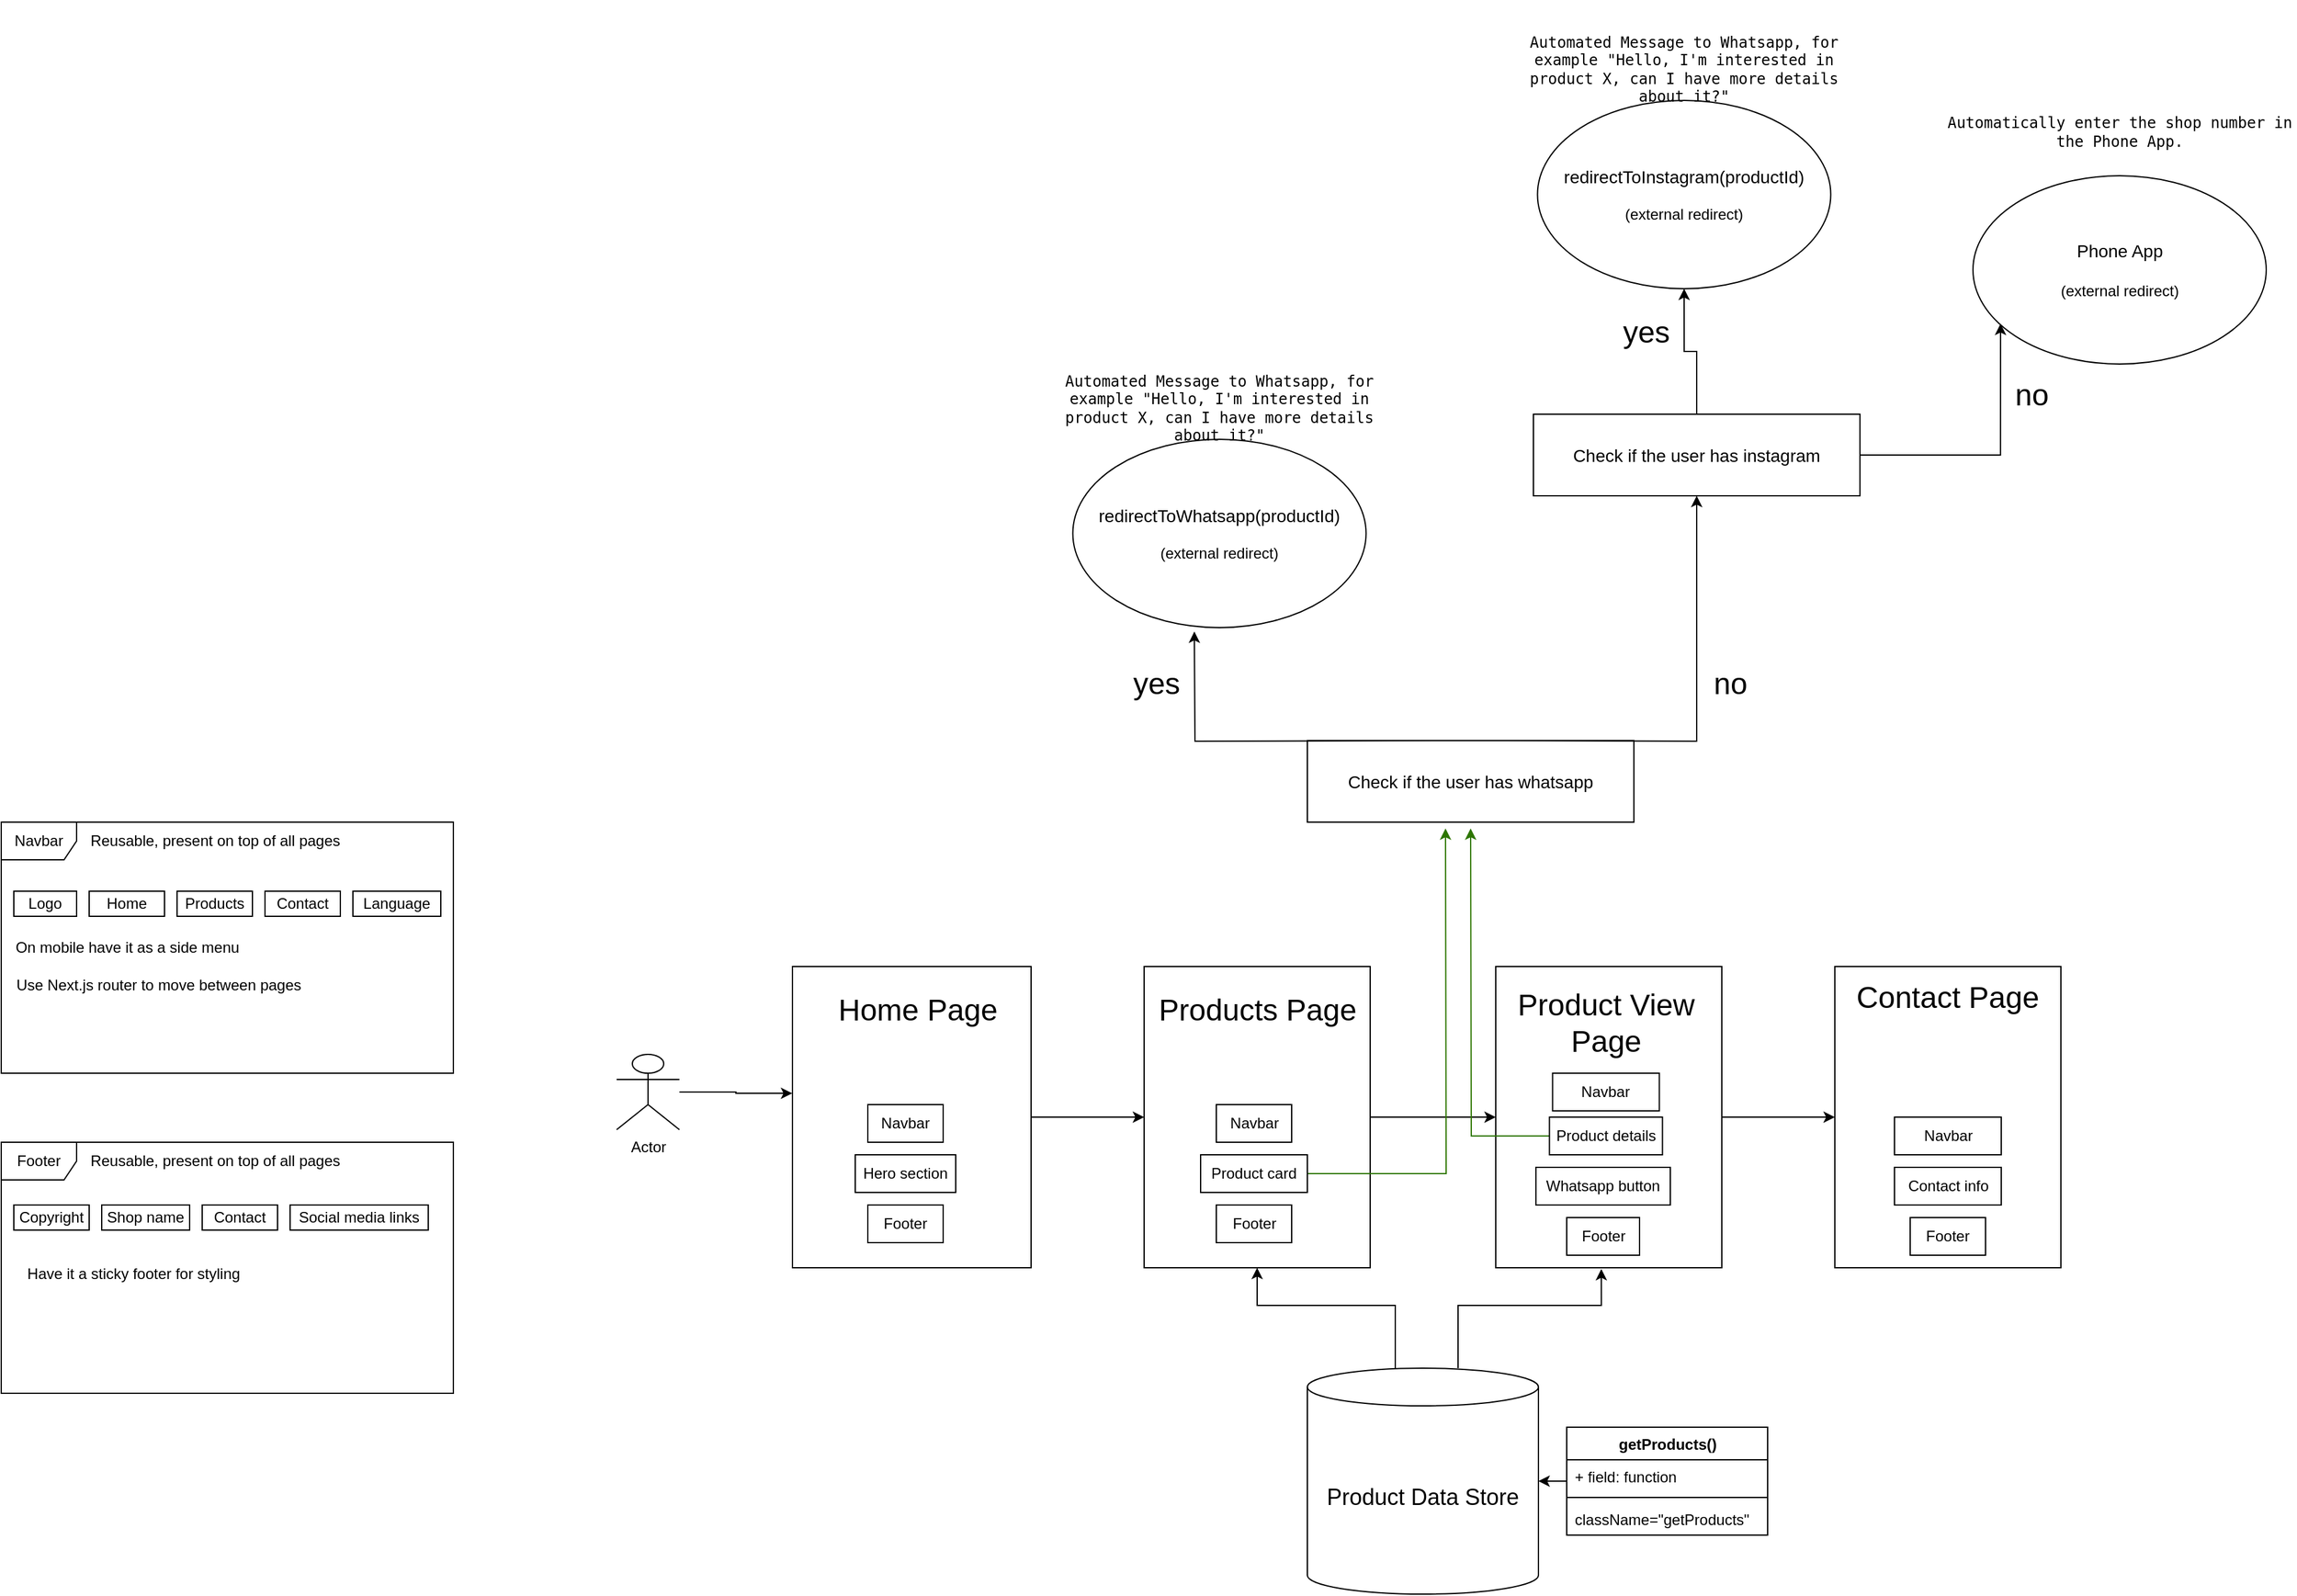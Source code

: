 <mxfile version="28.0.7">
  <diagram name="Page-1" id="9kzo6my4bus9VI9KcD05">
    <mxGraphModel dx="3143" dy="2498" grid="1" gridSize="10" guides="1" tooltips="1" connect="1" arrows="1" fold="1" page="1" pageScale="1" pageWidth="827" pageHeight="1169" math="0" shadow="0">
      <root>
        <mxCell id="0" />
        <mxCell id="1" parent="0" />
        <mxCell id="nzjaEye5hJgHRM250ZiV-31" style="edgeStyle=orthogonalEdgeStyle;rounded=0;orthogonalLoop=1;jettySize=auto;html=1;" parent="1" source="nzjaEye5hJgHRM250ZiV-25" target="nzjaEye5hJgHRM250ZiV-29" edge="1">
          <mxGeometry relative="1" as="geometry">
            <Array as="points">
              <mxPoint x="410" y="260" />
              <mxPoint x="410" y="260" />
            </Array>
          </mxGeometry>
        </mxCell>
        <mxCell id="nzjaEye5hJgHRM250ZiV-25" value="" style="rounded=0;whiteSpace=wrap;html=1;" parent="1" vertex="1">
          <mxGeometry x="150" y="140" width="180" height="240" as="geometry" />
        </mxCell>
        <mxCell id="nzjaEye5hJgHRM250ZiV-30" style="edgeStyle=orthogonalEdgeStyle;rounded=0;orthogonalLoop=1;jettySize=auto;html=1;" parent="1" source="nzjaEye5hJgHRM250ZiV-26" target="nzjaEye5hJgHRM250ZiV-25" edge="1">
          <mxGeometry relative="1" as="geometry" />
        </mxCell>
        <mxCell id="nzjaEye5hJgHRM250ZiV-26" value="" style="rounded=0;whiteSpace=wrap;html=1;" parent="1" vertex="1">
          <mxGeometry x="-130" y="140" width="190" height="240" as="geometry" />
        </mxCell>
        <mxCell id="nzjaEye5hJgHRM250ZiV-28" value="" style="rounded=0;whiteSpace=wrap;html=1;" parent="1" vertex="1">
          <mxGeometry x="700" y="140" width="180" height="240" as="geometry" />
        </mxCell>
        <mxCell id="nzjaEye5hJgHRM250ZiV-32" style="edgeStyle=orthogonalEdgeStyle;rounded=0;orthogonalLoop=1;jettySize=auto;html=1;" parent="1" source="nzjaEye5hJgHRM250ZiV-29" target="nzjaEye5hJgHRM250ZiV-28" edge="1">
          <mxGeometry relative="1" as="geometry" />
        </mxCell>
        <mxCell id="nzjaEye5hJgHRM250ZiV-29" value="" style="rounded=0;whiteSpace=wrap;html=1;" parent="1" vertex="1">
          <mxGeometry x="430" y="140" width="180" height="240" as="geometry" />
        </mxCell>
        <mxCell id="nzjaEye5hJgHRM250ZiV-33" value="Hero section" style="rounded=0;whiteSpace=wrap;html=1;" parent="1" vertex="1">
          <mxGeometry x="-80" y="290" width="80" height="30" as="geometry" />
        </mxCell>
        <mxCell id="nzjaEye5hJgHRM250ZiV-34" value="Footer" style="rounded=0;whiteSpace=wrap;html=1;" parent="1" vertex="1">
          <mxGeometry x="-70" y="330" width="60" height="30" as="geometry" />
        </mxCell>
        <mxCell id="nzjaEye5hJgHRM250ZiV-35" value="Navbar" style="rounded=0;whiteSpace=wrap;html=1;" parent="1" vertex="1">
          <mxGeometry x="-70" y="250" width="60" height="30" as="geometry" />
        </mxCell>
        <mxCell id="nzjaEye5hJgHRM250ZiV-42" value="Navbar" style="rounded=0;whiteSpace=wrap;html=1;" parent="1" vertex="1">
          <mxGeometry x="207.5" y="250" width="60" height="30" as="geometry" />
        </mxCell>
        <mxCell id="zXFSqj5UXg3bYRLn1vWI-6" style="edgeStyle=orthogonalEdgeStyle;rounded=0;orthogonalLoop=1;jettySize=auto;html=1;fillColor=#60a917;strokeColor=#2D7600;" edge="1" parent="1" source="nzjaEye5hJgHRM250ZiV-43">
          <mxGeometry relative="1" as="geometry">
            <mxPoint x="390" y="30" as="targetPoint" />
          </mxGeometry>
        </mxCell>
        <mxCell id="nzjaEye5hJgHRM250ZiV-43" value="Product card" style="rounded=0;whiteSpace=wrap;html=1;" parent="1" vertex="1">
          <mxGeometry x="195" y="290" width="85" height="30" as="geometry" />
        </mxCell>
        <mxCell id="nzjaEye5hJgHRM250ZiV-44" value="Footer" style="rounded=0;whiteSpace=wrap;html=1;" parent="1" vertex="1">
          <mxGeometry x="207.5" y="330" width="60" height="30" as="geometry" />
        </mxCell>
        <mxCell id="zXFSqj5UXg3bYRLn1vWI-5" style="edgeStyle=orthogonalEdgeStyle;rounded=0;orthogonalLoop=1;jettySize=auto;html=1;fillColor=#60a917;strokeColor=#2D7600;" edge="1" parent="1" source="nzjaEye5hJgHRM250ZiV-46">
          <mxGeometry relative="1" as="geometry">
            <mxPoint x="410" y="30" as="targetPoint" />
          </mxGeometry>
        </mxCell>
        <mxCell id="nzjaEye5hJgHRM250ZiV-46" value="Product details" style="rounded=0;whiteSpace=wrap;html=1;" parent="1" vertex="1">
          <mxGeometry x="472.75" y="260" width="90" height="30" as="geometry" />
        </mxCell>
        <mxCell id="nzjaEye5hJgHRM250ZiV-47" value="Whatsapp button" style="rounded=0;whiteSpace=wrap;html=1;" parent="1" vertex="1">
          <mxGeometry x="462" y="300" width="107" height="30" as="geometry" />
        </mxCell>
        <mxCell id="nzjaEye5hJgHRM250ZiV-48" value="Contact info" style="rounded=0;whiteSpace=wrap;html=1;" parent="1" vertex="1">
          <mxGeometry x="747.5" y="300" width="85" height="30" as="geometry" />
        </mxCell>
        <mxCell id="nzjaEye5hJgHRM250ZiV-49" value="Footer" style="rounded=0;whiteSpace=wrap;html=1;" parent="1" vertex="1">
          <mxGeometry x="760" y="340" width="60" height="30" as="geometry" />
        </mxCell>
        <mxCell id="nzjaEye5hJgHRM250ZiV-50" value="Footer" style="rounded=0;whiteSpace=wrap;html=1;" parent="1" vertex="1">
          <mxGeometry x="486.5" y="340" width="58" height="30" as="geometry" />
        </mxCell>
        <mxCell id="nzjaEye5hJgHRM250ZiV-51" value="Navbar" style="rounded=0;whiteSpace=wrap;html=1;" parent="1" vertex="1">
          <mxGeometry x="475.25" y="225" width="85" height="30" as="geometry" />
        </mxCell>
        <mxCell id="nzjaEye5hJgHRM250ZiV-53" value="Navbar" style="rounded=0;whiteSpace=wrap;html=1;" parent="1" vertex="1">
          <mxGeometry x="747.5" y="260" width="85" height="30" as="geometry" />
        </mxCell>
        <mxCell id="nzjaEye5hJgHRM250ZiV-60" value="&lt;span style=&quot;font-size: 18px;&quot;&gt;Product Data Store&lt;/span&gt;" style="shape=cylinder3;whiteSpace=wrap;html=1;boundedLbl=1;backgroundOutline=1;size=15;" parent="1" vertex="1">
          <mxGeometry x="280" y="460" width="184" height="180" as="geometry" />
        </mxCell>
        <mxCell id="nzjaEye5hJgHRM250ZiV-69" value="&lt;font style=&quot;font-size: 24px;&quot;&gt;Home Page&lt;/font&gt;" style="text;html=1;align=center;verticalAlign=middle;whiteSpace=wrap;rounded=0;" parent="1" vertex="1">
          <mxGeometry x="-100" y="160" width="140" height="30" as="geometry" />
        </mxCell>
        <mxCell id="nzjaEye5hJgHRM250ZiV-71" value="&lt;font style=&quot;font-size: 24px;&quot;&gt;Products Page&lt;/font&gt;" style="text;html=1;align=center;verticalAlign=middle;whiteSpace=wrap;rounded=0;" parent="1" vertex="1">
          <mxGeometry x="158.75" y="160" width="162.5" height="30" as="geometry" />
        </mxCell>
        <mxCell id="nzjaEye5hJgHRM250ZiV-75" value="&lt;font style=&quot;font-size: 24px;&quot;&gt;Contact Page&lt;/font&gt;" style="text;html=1;align=center;verticalAlign=middle;whiteSpace=wrap;rounded=0;" parent="1" vertex="1">
          <mxGeometry x="708.88" y="150" width="162.25" height="30" as="geometry" />
        </mxCell>
        <mxCell id="nzjaEye5hJgHRM250ZiV-77" style="edgeStyle=orthogonalEdgeStyle;rounded=0;orthogonalLoop=1;jettySize=auto;html=1;entryX=0.467;entryY=1.004;entryDx=0;entryDy=0;entryPerimeter=0;" parent="1" source="nzjaEye5hJgHRM250ZiV-60" target="nzjaEye5hJgHRM250ZiV-29" edge="1">
          <mxGeometry relative="1" as="geometry">
            <Array as="points">
              <mxPoint x="400" y="410" />
              <mxPoint x="514" y="410" />
            </Array>
          </mxGeometry>
        </mxCell>
        <mxCell id="nzjaEye5hJgHRM250ZiV-80" value="&lt;font style=&quot;color: light-dark(rgb(0, 0, 0), rgb(255, 255, 0)); font-size: 14px;&quot;&gt;redirectToWhatsapp(productId)&lt;/font&gt;&lt;div&gt;&lt;br&gt;&lt;/div&gt;&lt;div&gt;(external redirect)&lt;/div&gt;" style="ellipse;whiteSpace=wrap;html=1;" parent="1" vertex="1">
          <mxGeometry x="93.25" y="-280" width="233.5" height="150" as="geometry" />
        </mxCell>
        <UserObject label="&lt;br&gt;&lt;p data-end=&quot;2454&quot; data-start=&quot;2368&quot;&gt;&lt;font style=&quot;color: light-dark(rgb(0, 0, 0), rgb(102, 197, 255));&quot; face=&quot;monospace&quot;&gt;Automated Message to Whatsapp, for example &quot;Hello, I&#39;m interested in product X, can I have more details about it?&quot;&lt;/font&gt;&lt;/p&gt;&lt;div&gt;&lt;br&gt;&lt;/div&gt;" link="&#xa;&lt;p data-end=&quot;2454&quot; data-start=&quot;2368&quot;&gt;&lt;code data-end=&quot;2454&quot; data-start=&quot;2396&quot;&gt;https://wa.me/phone?text=Hi,+I+am+interested+in+ProductX&lt;/code&gt;&lt;/p&gt;&#xa;&#xa;&#xa;" id="nzjaEye5hJgHRM250ZiV-87">
          <mxCell style="text;html=1;align=center;verticalAlign=middle;whiteSpace=wrap;rounded=0;" parent="1" vertex="1">
            <mxGeometry x="70" y="-350" width="280" height="90" as="geometry" />
          </mxCell>
        </UserObject>
        <mxCell id="nzjaEye5hJgHRM250ZiV-92" value="Actor" style="shape=umlActor;verticalLabelPosition=bottom;verticalAlign=top;html=1;" parent="1" vertex="1">
          <mxGeometry x="-270" y="210" width="50" height="60" as="geometry" />
        </mxCell>
        <mxCell id="nzjaEye5hJgHRM250ZiV-96" style="edgeStyle=orthogonalEdgeStyle;rounded=0;orthogonalLoop=1;jettySize=auto;html=1;entryX=-0.001;entryY=0.421;entryDx=0;entryDy=0;entryPerimeter=0;" parent="1" source="nzjaEye5hJgHRM250ZiV-92" target="nzjaEye5hJgHRM250ZiV-26" edge="1">
          <mxGeometry relative="1" as="geometry" />
        </mxCell>
        <mxCell id="nzjaEye5hJgHRM250ZiV-99" value="&lt;font style=&quot;font-size: 24px;&quot;&gt;Product View Page&lt;/font&gt;" style="text;html=1;align=center;verticalAlign=middle;whiteSpace=wrap;rounded=0;" parent="1" vertex="1">
          <mxGeometry x="436" y="170" width="163.5" height="30" as="geometry" />
        </mxCell>
        <mxCell id="zXFSqj5UXg3bYRLn1vWI-2" value="" style="edgeStyle=orthogonalEdgeStyle;rounded=0;orthogonalLoop=1;jettySize=auto;html=1;" edge="1" parent="1" source="nzjaEye5hJgHRM250ZiV-115" target="nzjaEye5hJgHRM250ZiV-60">
          <mxGeometry relative="1" as="geometry" />
        </mxCell>
        <mxCell id="nzjaEye5hJgHRM250ZiV-115" value="&lt;font style=&quot;color: light-dark(rgb(0, 0, 0), rgb(255, 255, 51));&quot;&gt;getProducts()&lt;/font&gt;" style="swimlane;fontStyle=1;align=center;verticalAlign=top;childLayout=stackLayout;horizontal=1;startSize=26;horizontalStack=0;resizeParent=1;resizeParentMax=0;resizeLast=0;collapsible=1;marginBottom=0;whiteSpace=wrap;html=1;" parent="1" vertex="1">
          <mxGeometry x="486.5" y="507" width="160" height="86" as="geometry" />
        </mxCell>
        <mxCell id="nzjaEye5hJgHRM250ZiV-116" value="+ field: function&lt;div&gt;&lt;br&gt;&lt;/div&gt;" style="text;strokeColor=none;fillColor=none;align=left;verticalAlign=top;spacingLeft=4;spacingRight=4;overflow=hidden;rotatable=0;points=[[0,0.5],[1,0.5]];portConstraint=eastwest;whiteSpace=wrap;html=1;" parent="nzjaEye5hJgHRM250ZiV-115" vertex="1">
          <mxGeometry y="26" width="160" height="26" as="geometry" />
        </mxCell>
        <mxCell id="nzjaEye5hJgHRM250ZiV-117" value="" style="line;strokeWidth=1;fillColor=none;align=left;verticalAlign=middle;spacingTop=-1;spacingLeft=3;spacingRight=3;rotatable=0;labelPosition=right;points=[];portConstraint=eastwest;strokeColor=inherit;" parent="nzjaEye5hJgHRM250ZiV-115" vertex="1">
          <mxGeometry y="52" width="160" height="8" as="geometry" />
        </mxCell>
        <mxCell id="nzjaEye5hJgHRM250ZiV-118" value="className=&quot;getProducts&quot;" style="text;strokeColor=none;fillColor=none;align=left;verticalAlign=top;spacingLeft=4;spacingRight=4;overflow=hidden;rotatable=0;points=[[0,0.5],[1,0.5]];portConstraint=eastwest;whiteSpace=wrap;html=1;" parent="nzjaEye5hJgHRM250ZiV-115" vertex="1">
          <mxGeometry y="60" width="160" height="26" as="geometry" />
        </mxCell>
        <mxCell id="nzjaEye5hJgHRM250ZiV-127" style="edgeStyle=orthogonalEdgeStyle;rounded=0;orthogonalLoop=1;jettySize=auto;html=1;" parent="1" source="nzjaEye5hJgHRM250ZiV-60" target="nzjaEye5hJgHRM250ZiV-25" edge="1">
          <mxGeometry relative="1" as="geometry">
            <mxPoint x="336.22" y="469" as="sourcePoint" />
            <mxPoint x="450.22" y="390" as="targetPoint" />
            <Array as="points">
              <mxPoint x="350" y="410" />
              <mxPoint x="240" y="410" />
            </Array>
          </mxGeometry>
        </mxCell>
        <mxCell id="nzjaEye5hJgHRM250ZiV-129" value="Navbar" style="shape=umlFrame;whiteSpace=wrap;html=1;pointerEvents=0;" parent="1" vertex="1">
          <mxGeometry x="-760" y="25" width="360" height="200" as="geometry" />
        </mxCell>
        <mxCell id="nzjaEye5hJgHRM250ZiV-135" value="Footer" style="shape=umlFrame;whiteSpace=wrap;html=1;pointerEvents=0;" parent="1" vertex="1">
          <mxGeometry x="-760" y="280" width="360" height="200" as="geometry" />
        </mxCell>
        <mxCell id="nzjaEye5hJgHRM250ZiV-136" value="Reusable, present on top of all pages" style="text;html=1;align=center;verticalAlign=middle;resizable=0;points=[];autosize=1;strokeColor=none;fillColor=none;" parent="1" vertex="1">
          <mxGeometry x="-700" y="25" width="220" height="30" as="geometry" />
        </mxCell>
        <mxCell id="nzjaEye5hJgHRM250ZiV-137" value="Reusable, present on top of all pages" style="text;html=1;align=center;verticalAlign=middle;resizable=0;points=[];autosize=1;strokeColor=none;fillColor=none;" parent="1" vertex="1">
          <mxGeometry x="-700" y="280" width="220" height="30" as="geometry" />
        </mxCell>
        <mxCell id="nzjaEye5hJgHRM250ZiV-139" value="Home" style="rounded=0;whiteSpace=wrap;html=1;" parent="1" vertex="1">
          <mxGeometry x="-690" y="80" width="60" height="20" as="geometry" />
        </mxCell>
        <mxCell id="nzjaEye5hJgHRM250ZiV-140" value="Products" style="rounded=0;whiteSpace=wrap;html=1;" parent="1" vertex="1">
          <mxGeometry x="-620" y="80" width="60" height="20" as="geometry" />
        </mxCell>
        <mxCell id="nzjaEye5hJgHRM250ZiV-141" value="Contact" style="rounded=0;whiteSpace=wrap;html=1;" parent="1" vertex="1">
          <mxGeometry x="-550" y="80" width="60" height="20" as="geometry" />
        </mxCell>
        <mxCell id="nzjaEye5hJgHRM250ZiV-143" value="Use Next.js router to move between pages" style="text;html=1;align=center;verticalAlign=middle;resizable=0;points=[];autosize=1;strokeColor=none;fillColor=none;" parent="1" vertex="1">
          <mxGeometry x="-760" y="140" width="250" height="30" as="geometry" />
        </mxCell>
        <mxCell id="nzjaEye5hJgHRM250ZiV-144" value="On mobile have it as a side menu" style="text;html=1;align=center;verticalAlign=middle;resizable=0;points=[];autosize=1;strokeColor=none;fillColor=none;" parent="1" vertex="1">
          <mxGeometry x="-760" y="110" width="200" height="30" as="geometry" />
        </mxCell>
        <mxCell id="nzjaEye5hJgHRM250ZiV-146" value="Language" style="rounded=0;whiteSpace=wrap;html=1;" parent="1" vertex="1">
          <mxGeometry x="-480" y="80" width="70" height="20" as="geometry" />
        </mxCell>
        <mxCell id="nzjaEye5hJgHRM250ZiV-147" value="Copyright" style="rounded=0;whiteSpace=wrap;html=1;" parent="1" vertex="1">
          <mxGeometry x="-750" y="330" width="60" height="20" as="geometry" />
        </mxCell>
        <mxCell id="nzjaEye5hJgHRM250ZiV-148" value="Shop name" style="rounded=0;whiteSpace=wrap;html=1;" parent="1" vertex="1">
          <mxGeometry x="-680" y="330" width="70" height="20" as="geometry" />
        </mxCell>
        <mxCell id="nzjaEye5hJgHRM250ZiV-149" value="Contact" style="rounded=0;whiteSpace=wrap;html=1;" parent="1" vertex="1">
          <mxGeometry x="-600" y="330" width="60" height="20" as="geometry" />
        </mxCell>
        <mxCell id="nzjaEye5hJgHRM250ZiV-150" value="Social media links" style="rounded=0;whiteSpace=wrap;html=1;" parent="1" vertex="1">
          <mxGeometry x="-530" y="330" width="110" height="20" as="geometry" />
        </mxCell>
        <mxCell id="nzjaEye5hJgHRM250ZiV-151" value="Logo" style="rounded=0;whiteSpace=wrap;html=1;" parent="1" vertex="1">
          <mxGeometry x="-750" y="80" width="50" height="20" as="geometry" />
        </mxCell>
        <mxCell id="nzjaEye5hJgHRM250ZiV-152" value="Have it a sticky footer for styling" style="text;html=1;align=center;verticalAlign=middle;resizable=0;points=[];autosize=1;strokeColor=none;fillColor=none;" parent="1" vertex="1">
          <mxGeometry x="-750" y="370" width="190" height="30" as="geometry" />
        </mxCell>
        <mxCell id="zXFSqj5UXg3bYRLn1vWI-4" value="&lt;font style=&quot;font-size: 14px;&quot;&gt;Check if the user has whatsapp&lt;/font&gt;" style="rounded=0;whiteSpace=wrap;html=1;" vertex="1" parent="1">
          <mxGeometry x="280" y="-40" width="260" height="65" as="geometry" />
        </mxCell>
        <mxCell id="zXFSqj5UXg3bYRLn1vWI-7" value="&lt;font style=&quot;color: light-dark(rgb(0, 0, 0), rgb(255, 255, 0)); font-size: 14px;&quot;&gt;redirectToInstagram(productId)&lt;/font&gt;&lt;div&gt;&lt;br&gt;&lt;/div&gt;&lt;div&gt;(external redirect)&lt;/div&gt;" style="ellipse;whiteSpace=wrap;html=1;" vertex="1" parent="1">
          <mxGeometry x="463.25" y="-550" width="233.5" height="150" as="geometry" />
        </mxCell>
        <UserObject label="&lt;br&gt;&lt;p data-end=&quot;2454&quot; data-start=&quot;2368&quot;&gt;&lt;font style=&quot;color: light-dark(rgb(0, 0, 0), rgb(102, 197, 255));&quot; face=&quot;monospace&quot;&gt;Automated Message to Whatsapp, for example &quot;Hello, I&#39;m interested in product X, can I have more details about it?&quot;&lt;/font&gt;&lt;/p&gt;&lt;div&gt;&lt;br&gt;&lt;/div&gt;" link="&#xa;&lt;p data-end=&quot;2454&quot; data-start=&quot;2368&quot;&gt;&lt;code data-end=&quot;2454&quot; data-start=&quot;2396&quot;&gt;https://wa.me/phone?text=Hi,+I+am+interested+in+ProductX&lt;/code&gt;&lt;/p&gt;&#xa;&#xa;&#xa;" id="zXFSqj5UXg3bYRLn1vWI-8">
          <mxCell style="text;html=1;align=center;verticalAlign=middle;whiteSpace=wrap;rounded=0;" vertex="1" parent="1">
            <mxGeometry x="440" y="-620" width="280" height="90" as="geometry" />
          </mxCell>
        </UserObject>
        <mxCell id="zXFSqj5UXg3bYRLn1vWI-13" style="edgeStyle=orthogonalEdgeStyle;rounded=0;orthogonalLoop=1;jettySize=auto;html=1;entryX=0.5;entryY=1;entryDx=0;entryDy=0;" edge="1" parent="1" target="zXFSqj5UXg3bYRLn1vWI-21">
          <mxGeometry relative="1" as="geometry">
            <mxPoint x="437.25" y="-40" as="sourcePoint" />
            <mxPoint x="588.956" y="-130.3" as="targetPoint" />
          </mxGeometry>
        </mxCell>
        <mxCell id="zXFSqj5UXg3bYRLn1vWI-14" style="edgeStyle=orthogonalEdgeStyle;rounded=0;orthogonalLoop=1;jettySize=auto;html=1;entryX=0.472;entryY=1.021;entryDx=0;entryDy=0;entryPerimeter=0;" edge="1" parent="1">
          <mxGeometry relative="1" as="geometry">
            <mxPoint x="396.54" y="-40" as="sourcePoint" />
            <mxPoint x="190.002" y="-126.85" as="targetPoint" />
          </mxGeometry>
        </mxCell>
        <mxCell id="zXFSqj5UXg3bYRLn1vWI-16" value="&lt;font style=&quot;font-size: 24px;&quot;&gt;no&lt;/font&gt;" style="text;html=1;align=center;verticalAlign=middle;whiteSpace=wrap;rounded=0;" vertex="1" parent="1">
          <mxGeometry x="586.5" y="-100" width="60" height="30" as="geometry" />
        </mxCell>
        <mxCell id="zXFSqj5UXg3bYRLn1vWI-18" value="&lt;font style=&quot;font-size: 24px;&quot;&gt;yes&lt;/font&gt;" style="text;html=1;align=center;verticalAlign=middle;whiteSpace=wrap;rounded=0;" vertex="1" parent="1">
          <mxGeometry x="130" y="-100" width="60" height="30" as="geometry" />
        </mxCell>
        <mxCell id="zXFSqj5UXg3bYRLn1vWI-22" style="edgeStyle=orthogonalEdgeStyle;rounded=0;orthogonalLoop=1;jettySize=auto;html=1;" edge="1" parent="1" source="zXFSqj5UXg3bYRLn1vWI-21" target="zXFSqj5UXg3bYRLn1vWI-7">
          <mxGeometry relative="1" as="geometry" />
        </mxCell>
        <mxCell id="zXFSqj5UXg3bYRLn1vWI-21" value="&lt;font style=&quot;font-size: 14px;&quot;&gt;Check if the user has instagram&lt;/font&gt;" style="rounded=0;whiteSpace=wrap;html=1;" vertex="1" parent="1">
          <mxGeometry x="460" y="-300" width="260" height="65" as="geometry" />
        </mxCell>
        <mxCell id="zXFSqj5UXg3bYRLn1vWI-23" value="&lt;font style=&quot;font-size: 24px;&quot;&gt;yes&lt;/font&gt;" style="text;html=1;align=center;verticalAlign=middle;whiteSpace=wrap;rounded=0;" vertex="1" parent="1">
          <mxGeometry x="520" y="-380" width="60" height="30" as="geometry" />
        </mxCell>
        <mxCell id="zXFSqj5UXg3bYRLn1vWI-25" value="&lt;font style=&quot;font-size: 24px;&quot;&gt;no&lt;/font&gt;" style="text;html=1;align=center;verticalAlign=middle;whiteSpace=wrap;rounded=0;" vertex="1" parent="1">
          <mxGeometry x="827" y="-330" width="60" height="30" as="geometry" />
        </mxCell>
        <mxCell id="zXFSqj5UXg3bYRLn1vWI-26" value="&lt;div&gt;&lt;font style=&quot;color: light-dark(rgb(0, 0, 0), rgb(255, 255, 0)); font-size: 14px;&quot;&gt;Phone App&lt;/font&gt;&lt;/div&gt;&lt;div&gt;&lt;font style=&quot;color: light-dark(rgb(0, 0, 0), rgb(255, 255, 0)); font-size: 14px;&quot;&gt;&lt;br&gt;&lt;/font&gt;&lt;/div&gt;&lt;div&gt;(external redirect)&lt;/div&gt;" style="ellipse;whiteSpace=wrap;html=1;" vertex="1" parent="1">
          <mxGeometry x="810" y="-490" width="233.5" height="150" as="geometry" />
        </mxCell>
        <mxCell id="zXFSqj5UXg3bYRLn1vWI-28" style="edgeStyle=orthogonalEdgeStyle;rounded=0;orthogonalLoop=1;jettySize=auto;html=1;entryX=0.094;entryY=0.786;entryDx=0;entryDy=0;entryPerimeter=0;" edge="1" parent="1" source="zXFSqj5UXg3bYRLn1vWI-21" target="zXFSqj5UXg3bYRLn1vWI-26">
          <mxGeometry relative="1" as="geometry" />
        </mxCell>
        <UserObject label="&lt;br&gt;&lt;p data-end=&quot;2454&quot; data-start=&quot;2368&quot;&gt;&lt;font style=&quot;color: light-dark(rgb(0, 0, 0), rgb(102, 197, 255));&quot; face=&quot;monospace&quot;&gt;Automatically enter the shop number in the Phone App.&lt;/font&gt;&lt;/p&gt;&lt;div&gt;&lt;br&gt;&lt;/div&gt;" link="&#xa;&lt;p data-end=&quot;2454&quot; data-start=&quot;2368&quot;&gt;&lt;code data-end=&quot;2454&quot; data-start=&quot;2396&quot;&gt;https://wa.me/phone?text=Hi,+I+am+interested+in+ProductX&lt;/code&gt;&lt;/p&gt;&#xa;&#xa;&#xa;" id="zXFSqj5UXg3bYRLn1vWI-30">
          <mxCell style="text;html=1;align=center;verticalAlign=middle;whiteSpace=wrap;rounded=0;" vertex="1" parent="1">
            <mxGeometry x="786.75" y="-570" width="280" height="90" as="geometry" />
          </mxCell>
        </UserObject>
      </root>
    </mxGraphModel>
  </diagram>
</mxfile>
